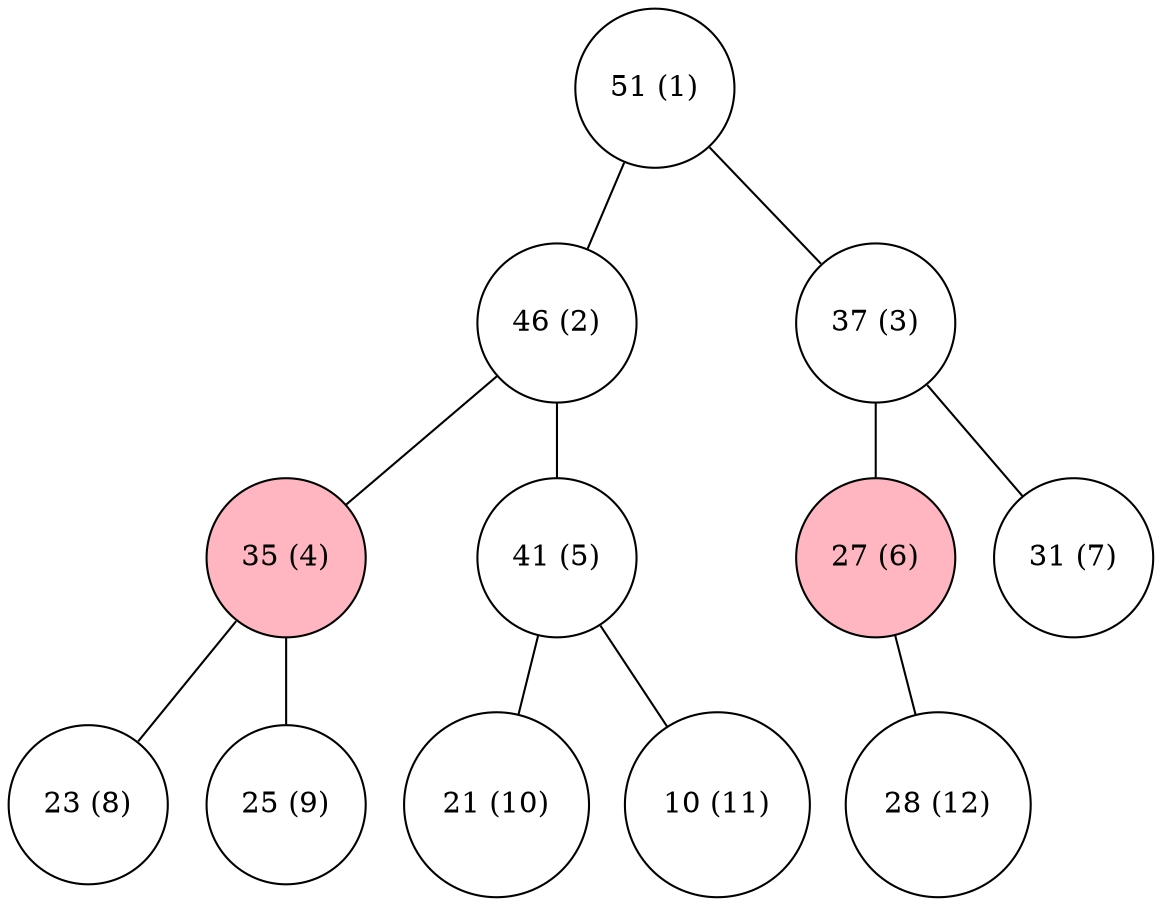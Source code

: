 graph G {
    node [shape=circle];
    51 [label="51 (1)"];
    46 [label="46 (2)"];
    37 [label="37 (3)"];
    35 [label="35 (4)", style=filled, fillcolor="lightpink"];
    41 [label="41 (5)"];
    27 [label="27 (6)", style=filled, fillcolor="lightpink"];
    31 [label="31 (7)"];
    23 [label="23 (8)"];
    25 [label="25 (9)"];
    21 [label="21 (10)"];
    10 [label="10 (11)"];
    28 [label="28 (12)"];

    51 -- 46;
    51 -- 37;
    46 -- 35;
    46 -- 41;
    37 -- 27;
    37 -- 31;
    35 -- 23;
    35 -- 25;
    41 -- 21;
    41 -- 10;
    27 -- 28;
}
